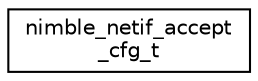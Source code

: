 digraph "Graphical Class Hierarchy"
{
 // LATEX_PDF_SIZE
  edge [fontname="Helvetica",fontsize="10",labelfontname="Helvetica",labelfontsize="10"];
  node [fontname="Helvetica",fontsize="10",shape=record];
  rankdir="LR";
  Node0 [label="nimble_netif_accept\l_cfg_t",height=0.2,width=0.4,color="black", fillcolor="white", style="filled",URL="$structnimble__netif__accept__cfg__t.html",tooltip="Parameter set used to configure accepting connections (advertising)"];
}
